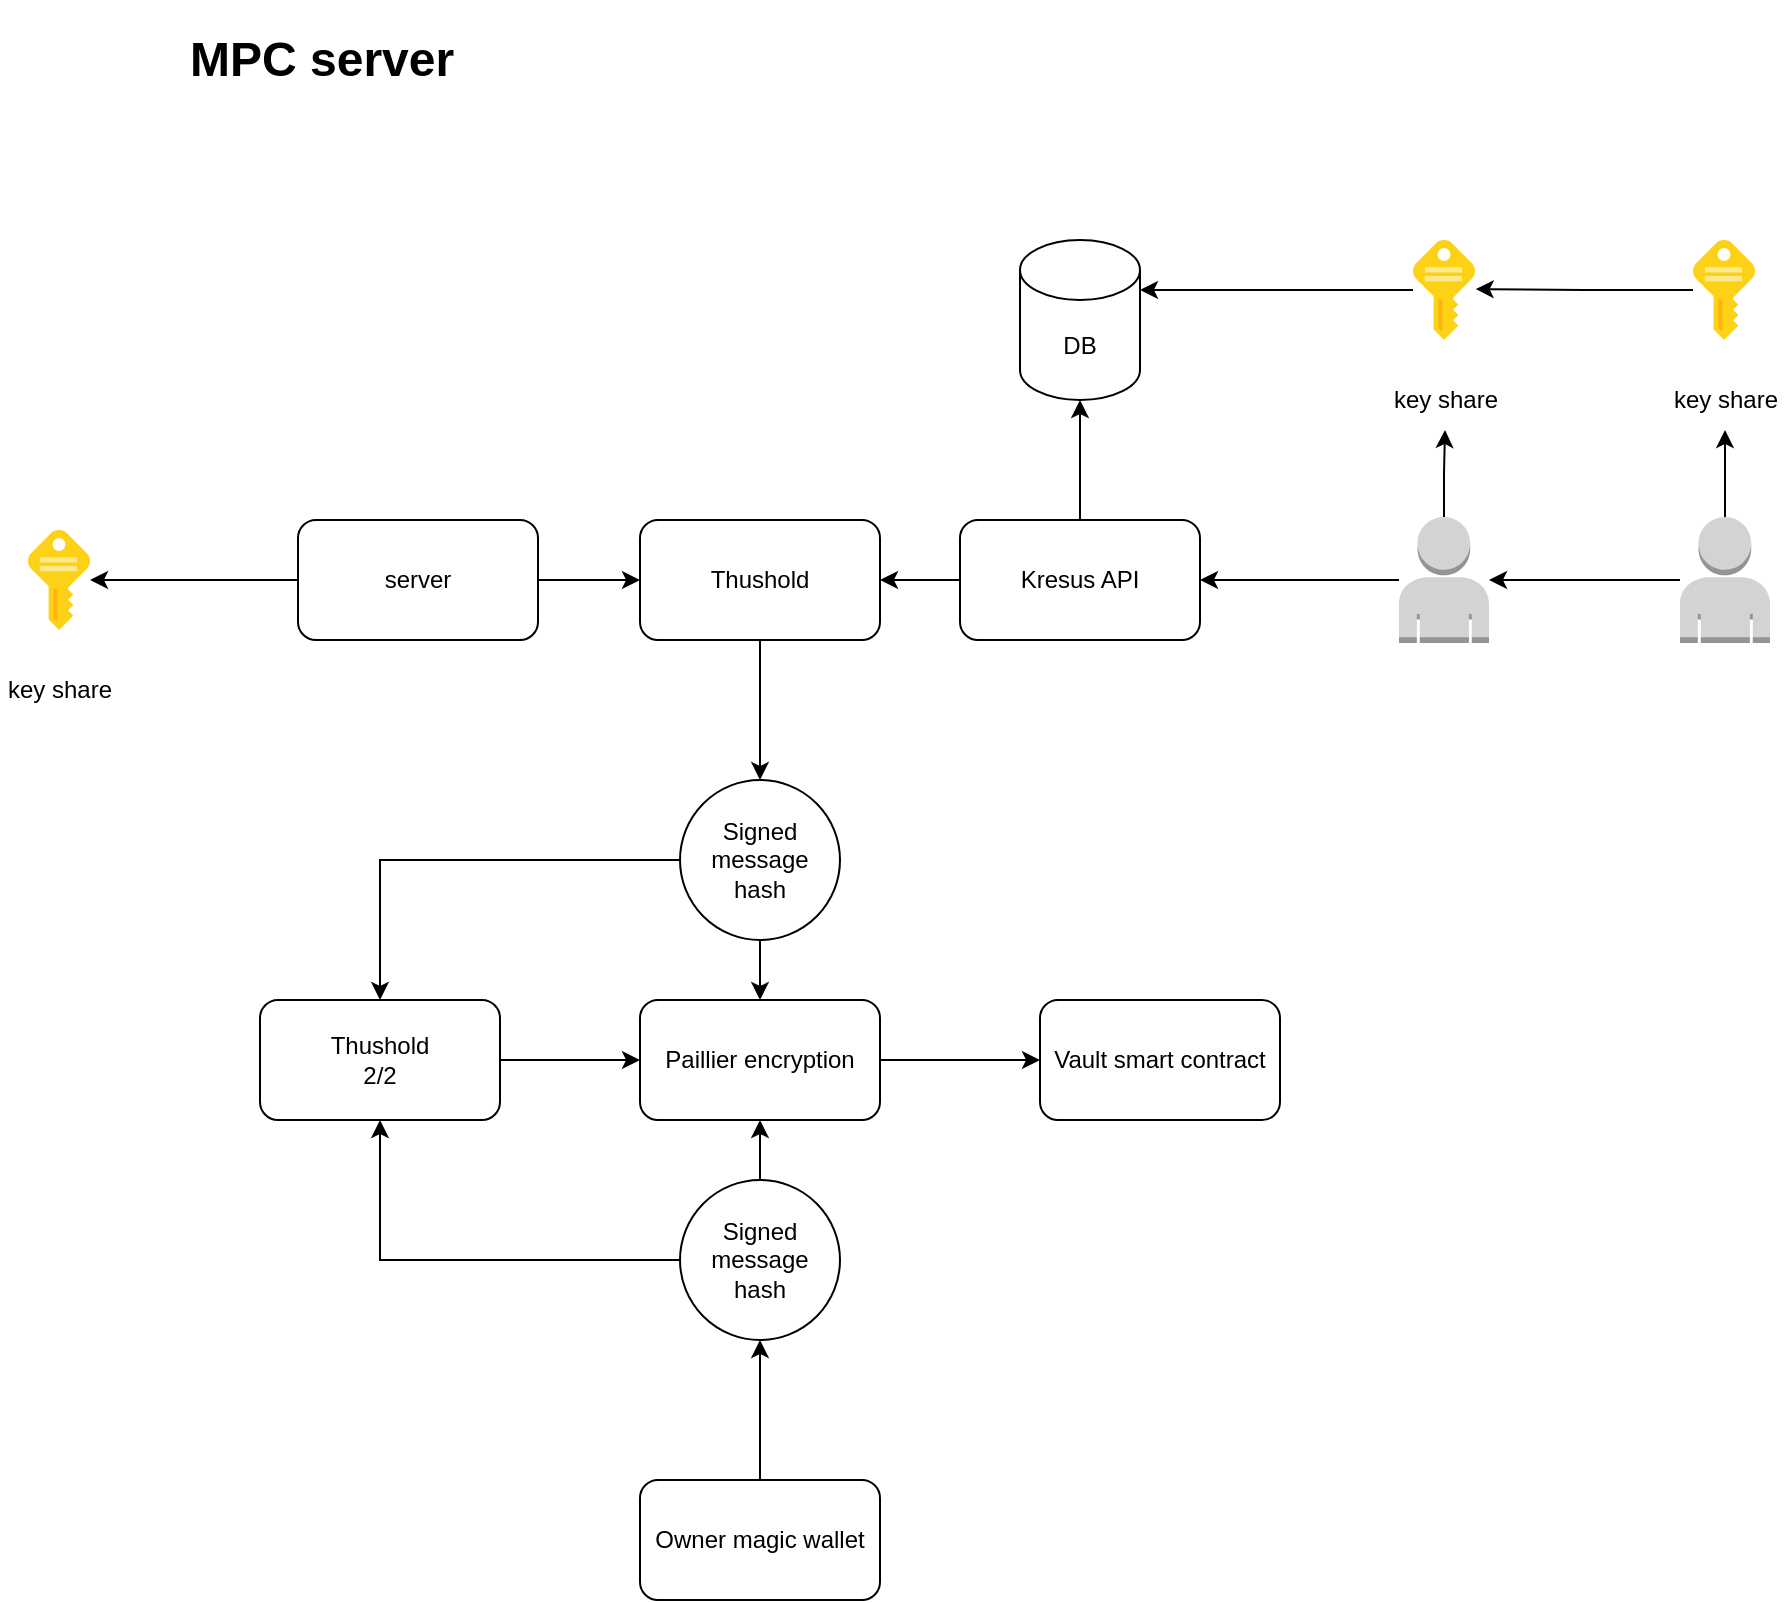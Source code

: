 <mxfile version="21.5.0" type="github">
  <diagram name="Page-1" id="9HDSjYb-CrNaBwmCaKAF">
    <mxGraphModel dx="1393" dy="716" grid="1" gridSize="10" guides="1" tooltips="1" connect="1" arrows="1" fold="1" page="1" pageScale="1" pageWidth="850" pageHeight="1100" math="0" shadow="0">
      <root>
        <mxCell id="0" />
        <mxCell id="1" parent="0" />
        <mxCell id="PMob-h4jPJNestGRhgVY-2" value="&lt;h1&gt;MPC server&lt;/h1&gt;" style="text;html=1;strokeColor=none;fillColor=none;spacing=5;spacingTop=-20;whiteSpace=wrap;overflow=hidden;rounded=0;" vertex="1" parent="1">
          <mxGeometry x="90" y="40" width="190" height="40" as="geometry" />
        </mxCell>
        <mxCell id="PMob-h4jPJNestGRhgVY-7" value="" style="edgeStyle=orthogonalEdgeStyle;rounded=0;orthogonalLoop=1;jettySize=auto;html=1;" edge="1" parent="1" source="PMob-h4jPJNestGRhgVY-3" target="PMob-h4jPJNestGRhgVY-5">
          <mxGeometry relative="1" as="geometry" />
        </mxCell>
        <mxCell id="PMob-h4jPJNestGRhgVY-14" value="" style="edgeStyle=orthogonalEdgeStyle;rounded=0;orthogonalLoop=1;jettySize=auto;html=1;" edge="1" parent="1" source="PMob-h4jPJNestGRhgVY-3" target="PMob-h4jPJNestGRhgVY-11">
          <mxGeometry relative="1" as="geometry" />
        </mxCell>
        <mxCell id="PMob-h4jPJNestGRhgVY-3" value="server" style="rounded=1;whiteSpace=wrap;html=1;" vertex="1" parent="1">
          <mxGeometry x="149" y="290" width="120" height="60" as="geometry" />
        </mxCell>
        <mxCell id="PMob-h4jPJNestGRhgVY-5" value="" style="image;sketch=0;aspect=fixed;html=1;points=[];align=center;fontSize=12;image=img/lib/mscae/Key.svg;" vertex="1" parent="1">
          <mxGeometry x="14" y="295" width="31" height="50" as="geometry" />
        </mxCell>
        <mxCell id="PMob-h4jPJNestGRhgVY-6" value="key share" style="text;html=1;strokeColor=none;fillColor=none;align=center;verticalAlign=middle;whiteSpace=wrap;rounded=0;" vertex="1" parent="1">
          <mxGeometry y="360" width="60" height="30" as="geometry" />
        </mxCell>
        <mxCell id="PMob-h4jPJNestGRhgVY-10" value="" style="edgeStyle=orthogonalEdgeStyle;rounded=0;orthogonalLoop=1;jettySize=auto;html=1;" edge="1" parent="1" source="PMob-h4jPJNestGRhgVY-8" target="PMob-h4jPJNestGRhgVY-9">
          <mxGeometry relative="1" as="geometry" />
        </mxCell>
        <mxCell id="PMob-h4jPJNestGRhgVY-13" value="" style="edgeStyle=orthogonalEdgeStyle;rounded=0;orthogonalLoop=1;jettySize=auto;html=1;" edge="1" parent="1" source="PMob-h4jPJNestGRhgVY-8" target="PMob-h4jPJNestGRhgVY-11">
          <mxGeometry relative="1" as="geometry" />
        </mxCell>
        <mxCell id="PMob-h4jPJNestGRhgVY-8" value="Kresus API" style="rounded=1;whiteSpace=wrap;html=1;" vertex="1" parent="1">
          <mxGeometry x="480" y="290" width="120" height="60" as="geometry" />
        </mxCell>
        <mxCell id="PMob-h4jPJNestGRhgVY-9" value="DB" style="shape=cylinder3;whiteSpace=wrap;html=1;boundedLbl=1;backgroundOutline=1;size=15;" vertex="1" parent="1">
          <mxGeometry x="510" y="150" width="60" height="80" as="geometry" />
        </mxCell>
        <mxCell id="PMob-h4jPJNestGRhgVY-16" value="" style="edgeStyle=orthogonalEdgeStyle;rounded=0;orthogonalLoop=1;jettySize=auto;html=1;" edge="1" parent="1" source="PMob-h4jPJNestGRhgVY-11" target="PMob-h4jPJNestGRhgVY-15">
          <mxGeometry relative="1" as="geometry" />
        </mxCell>
        <mxCell id="PMob-h4jPJNestGRhgVY-11" value="Thushold" style="rounded=1;whiteSpace=wrap;html=1;" vertex="1" parent="1">
          <mxGeometry x="320" y="290" width="120" height="60" as="geometry" />
        </mxCell>
        <mxCell id="PMob-h4jPJNestGRhgVY-33" value="" style="edgeStyle=orthogonalEdgeStyle;rounded=0;orthogonalLoop=1;jettySize=auto;html=1;" edge="1" parent="1" source="PMob-h4jPJNestGRhgVY-15" target="PMob-h4jPJNestGRhgVY-32">
          <mxGeometry relative="1" as="geometry" />
        </mxCell>
        <mxCell id="PMob-h4jPJNestGRhgVY-38" style="edgeStyle=orthogonalEdgeStyle;rounded=0;orthogonalLoop=1;jettySize=auto;html=1;" edge="1" parent="1" source="PMob-h4jPJNestGRhgVY-15" target="PMob-h4jPJNestGRhgVY-37">
          <mxGeometry relative="1" as="geometry" />
        </mxCell>
        <mxCell id="PMob-h4jPJNestGRhgVY-15" value="Signed message hash" style="ellipse;whiteSpace=wrap;html=1;rounded=1;" vertex="1" parent="1">
          <mxGeometry x="340" y="420" width="80" height="80" as="geometry" />
        </mxCell>
        <mxCell id="PMob-h4jPJNestGRhgVY-25" value="" style="edgeStyle=orthogonalEdgeStyle;rounded=0;orthogonalLoop=1;jettySize=auto;html=1;" edge="1" parent="1" source="PMob-h4jPJNestGRhgVY-17" target="PMob-h4jPJNestGRhgVY-8">
          <mxGeometry relative="1" as="geometry" />
        </mxCell>
        <mxCell id="PMob-h4jPJNestGRhgVY-28" value="" style="edgeStyle=orthogonalEdgeStyle;rounded=0;orthogonalLoop=1;jettySize=auto;html=1;" edge="1" parent="1" source="PMob-h4jPJNestGRhgVY-17" target="PMob-h4jPJNestGRhgVY-20">
          <mxGeometry relative="1" as="geometry" />
        </mxCell>
        <mxCell id="PMob-h4jPJNestGRhgVY-17" value="" style="outlineConnect=0;dashed=0;verticalLabelPosition=bottom;verticalAlign=top;align=center;html=1;shape=mxgraph.aws3.user;fillColor=#D2D3D3;gradientColor=none;" vertex="1" parent="1">
          <mxGeometry x="699.5" y="288.5" width="45" height="63" as="geometry" />
        </mxCell>
        <mxCell id="PMob-h4jPJNestGRhgVY-26" value="" style="edgeStyle=orthogonalEdgeStyle;rounded=0;orthogonalLoop=1;jettySize=auto;html=1;" edge="1" parent="1" source="PMob-h4jPJNestGRhgVY-18" target="PMob-h4jPJNestGRhgVY-17">
          <mxGeometry relative="1" as="geometry" />
        </mxCell>
        <mxCell id="PMob-h4jPJNestGRhgVY-27" value="" style="edgeStyle=orthogonalEdgeStyle;rounded=0;orthogonalLoop=1;jettySize=auto;html=1;" edge="1" parent="1" source="PMob-h4jPJNestGRhgVY-18" target="PMob-h4jPJNestGRhgVY-22">
          <mxGeometry relative="1" as="geometry" />
        </mxCell>
        <mxCell id="PMob-h4jPJNestGRhgVY-18" value="" style="outlineConnect=0;dashed=0;verticalLabelPosition=bottom;verticalAlign=top;align=center;html=1;shape=mxgraph.aws3.user;fillColor=#D2D3D3;gradientColor=none;" vertex="1" parent="1">
          <mxGeometry x="840" y="288.5" width="45" height="63" as="geometry" />
        </mxCell>
        <mxCell id="PMob-h4jPJNestGRhgVY-23" style="edgeStyle=orthogonalEdgeStyle;rounded=0;orthogonalLoop=1;jettySize=auto;html=1;" edge="1" parent="1" source="PMob-h4jPJNestGRhgVY-19">
          <mxGeometry relative="1" as="geometry">
            <mxPoint x="570" y="175" as="targetPoint" />
          </mxGeometry>
        </mxCell>
        <mxCell id="PMob-h4jPJNestGRhgVY-19" value="" style="image;sketch=0;aspect=fixed;html=1;points=[];align=center;fontSize=12;image=img/lib/mscae/Key.svg;" vertex="1" parent="1">
          <mxGeometry x="706.5" y="150" width="31" height="50" as="geometry" />
        </mxCell>
        <mxCell id="PMob-h4jPJNestGRhgVY-20" value="key share" style="text;html=1;strokeColor=none;fillColor=none;align=center;verticalAlign=middle;whiteSpace=wrap;rounded=0;" vertex="1" parent="1">
          <mxGeometry x="692.5" y="215" width="60" height="30" as="geometry" />
        </mxCell>
        <mxCell id="PMob-h4jPJNestGRhgVY-24" style="edgeStyle=orthogonalEdgeStyle;rounded=0;orthogonalLoop=1;jettySize=auto;html=1;entryX=1.011;entryY=0.491;entryDx=0;entryDy=0;entryPerimeter=0;" edge="1" parent="1" source="PMob-h4jPJNestGRhgVY-21" target="PMob-h4jPJNestGRhgVY-19">
          <mxGeometry relative="1" as="geometry" />
        </mxCell>
        <mxCell id="PMob-h4jPJNestGRhgVY-21" value="" style="image;sketch=0;aspect=fixed;html=1;points=[];align=center;fontSize=12;image=img/lib/mscae/Key.svg;" vertex="1" parent="1">
          <mxGeometry x="846.5" y="150" width="31" height="50" as="geometry" />
        </mxCell>
        <mxCell id="PMob-h4jPJNestGRhgVY-22" value="key share" style="text;html=1;strokeColor=none;fillColor=none;align=center;verticalAlign=middle;whiteSpace=wrap;rounded=0;" vertex="1" parent="1">
          <mxGeometry x="832.5" y="215" width="60" height="30" as="geometry" />
        </mxCell>
        <mxCell id="PMob-h4jPJNestGRhgVY-31" value="" style="edgeStyle=orthogonalEdgeStyle;rounded=0;orthogonalLoop=1;jettySize=auto;html=1;" edge="1" parent="1" source="PMob-h4jPJNestGRhgVY-29" target="PMob-h4jPJNestGRhgVY-30">
          <mxGeometry relative="1" as="geometry" />
        </mxCell>
        <mxCell id="PMob-h4jPJNestGRhgVY-29" value="Owner magic wallet" style="rounded=1;whiteSpace=wrap;html=1;" vertex="1" parent="1">
          <mxGeometry x="320" y="770" width="120" height="60" as="geometry" />
        </mxCell>
        <mxCell id="PMob-h4jPJNestGRhgVY-34" value="" style="edgeStyle=orthogonalEdgeStyle;rounded=0;orthogonalLoop=1;jettySize=auto;html=1;" edge="1" parent="1" source="PMob-h4jPJNestGRhgVY-30" target="PMob-h4jPJNestGRhgVY-32">
          <mxGeometry relative="1" as="geometry" />
        </mxCell>
        <mxCell id="PMob-h4jPJNestGRhgVY-39" style="edgeStyle=orthogonalEdgeStyle;rounded=0;orthogonalLoop=1;jettySize=auto;html=1;entryX=0.5;entryY=1;entryDx=0;entryDy=0;" edge="1" parent="1" source="PMob-h4jPJNestGRhgVY-30" target="PMob-h4jPJNestGRhgVY-37">
          <mxGeometry relative="1" as="geometry" />
        </mxCell>
        <mxCell id="PMob-h4jPJNestGRhgVY-30" value="Signed message hash" style="ellipse;whiteSpace=wrap;html=1;rounded=1;" vertex="1" parent="1">
          <mxGeometry x="340" y="620" width="80" height="80" as="geometry" />
        </mxCell>
        <mxCell id="PMob-h4jPJNestGRhgVY-36" value="" style="edgeStyle=orthogonalEdgeStyle;rounded=0;orthogonalLoop=1;jettySize=auto;html=1;" edge="1" parent="1" source="PMob-h4jPJNestGRhgVY-32" target="PMob-h4jPJNestGRhgVY-35">
          <mxGeometry relative="1" as="geometry" />
        </mxCell>
        <mxCell id="PMob-h4jPJNestGRhgVY-32" value="Paillier encryption" style="rounded=1;whiteSpace=wrap;html=1;" vertex="1" parent="1">
          <mxGeometry x="320" y="530" width="120" height="60" as="geometry" />
        </mxCell>
        <mxCell id="PMob-h4jPJNestGRhgVY-35" value="Vault smart contract" style="whiteSpace=wrap;html=1;rounded=1;" vertex="1" parent="1">
          <mxGeometry x="520" y="530" width="120" height="60" as="geometry" />
        </mxCell>
        <mxCell id="PMob-h4jPJNestGRhgVY-40" value="" style="edgeStyle=orthogonalEdgeStyle;rounded=0;orthogonalLoop=1;jettySize=auto;html=1;" edge="1" parent="1" source="PMob-h4jPJNestGRhgVY-37" target="PMob-h4jPJNestGRhgVY-32">
          <mxGeometry relative="1" as="geometry" />
        </mxCell>
        <mxCell id="PMob-h4jPJNestGRhgVY-37" value="Thushold&lt;br&gt;2/2" style="rounded=1;whiteSpace=wrap;html=1;" vertex="1" parent="1">
          <mxGeometry x="130" y="530" width="120" height="60" as="geometry" />
        </mxCell>
      </root>
    </mxGraphModel>
  </diagram>
</mxfile>
